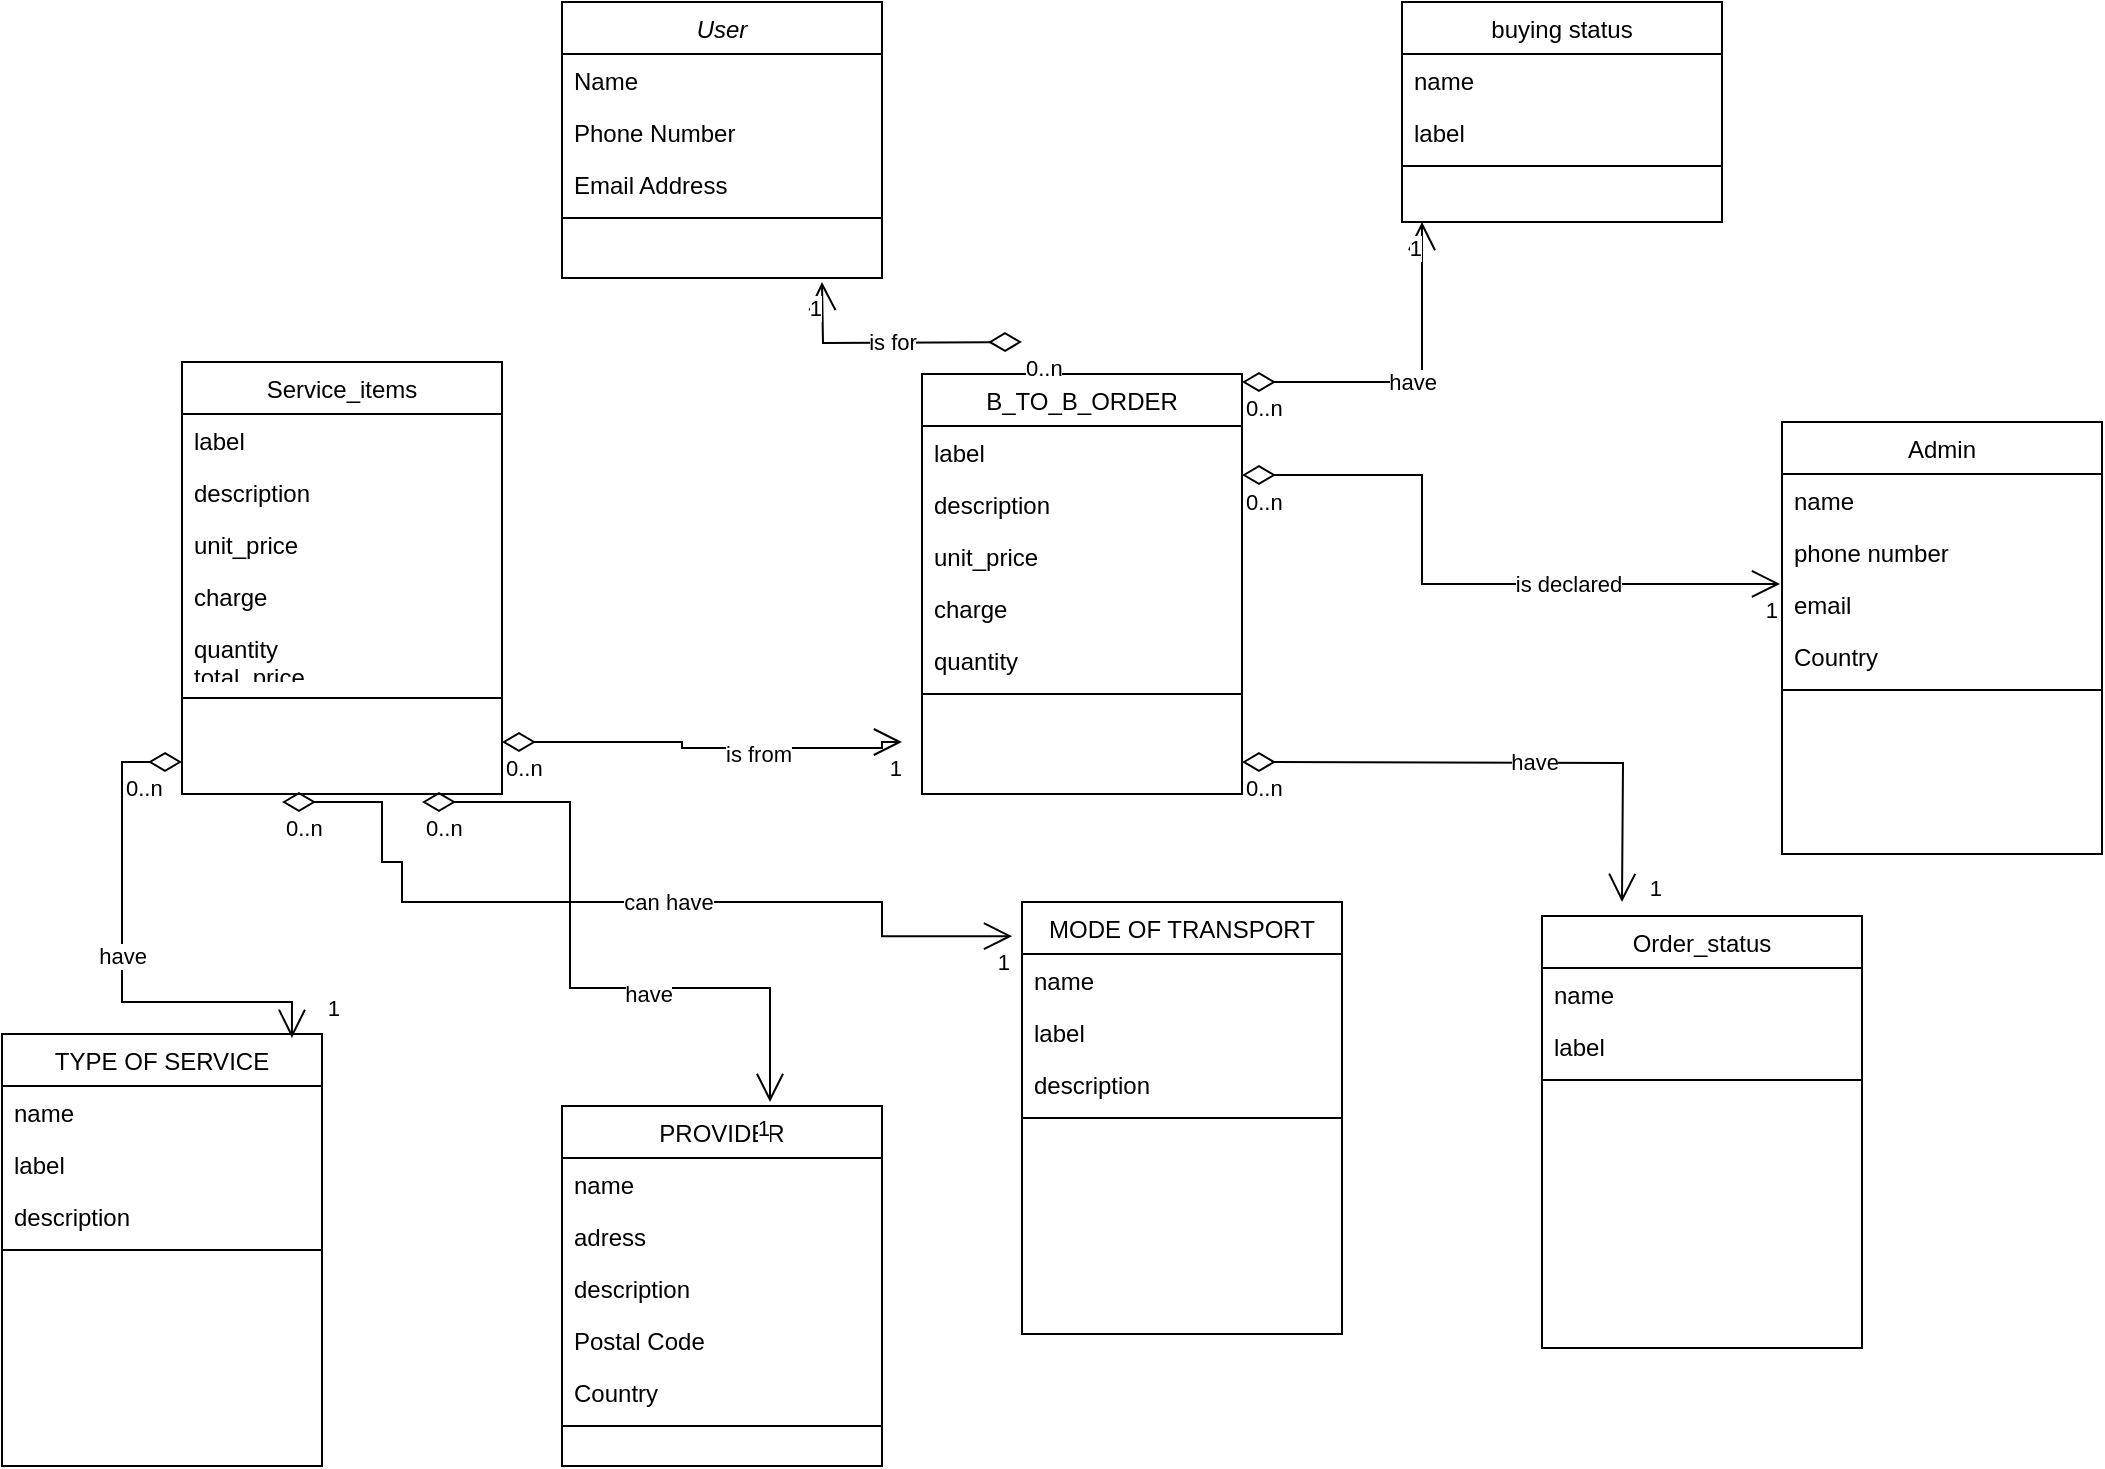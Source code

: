 <mxfile version="20.8.21" type="github">
  <diagram id="C5RBs43oDa-KdzZeNtuy" name="Page-1">
    <mxGraphModel dx="1362" dy="795" grid="1" gridSize="10" guides="1" tooltips="1" connect="1" arrows="1" fold="1" page="1" pageScale="1" pageWidth="827" pageHeight="1169" math="0" shadow="0">
      <root>
        <mxCell id="WIyWlLk6GJQsqaUBKTNV-0" />
        <mxCell id="WIyWlLk6GJQsqaUBKTNV-1" parent="WIyWlLk6GJQsqaUBKTNV-0" />
        <mxCell id="zkfFHV4jXpPFQw0GAbJ--0" value="User" style="swimlane;fontStyle=2;align=center;verticalAlign=top;childLayout=stackLayout;horizontal=1;startSize=26;horizontalStack=0;resizeParent=1;resizeLast=0;collapsible=1;marginBottom=0;rounded=0;shadow=0;strokeWidth=1;" parent="WIyWlLk6GJQsqaUBKTNV-1" vertex="1">
          <mxGeometry x="300" y="20" width="160" height="138" as="geometry">
            <mxRectangle x="230" y="140" width="160" height="26" as="alternateBounds" />
          </mxGeometry>
        </mxCell>
        <mxCell id="zkfFHV4jXpPFQw0GAbJ--1" value="Name" style="text;align=left;verticalAlign=top;spacingLeft=4;spacingRight=4;overflow=hidden;rotatable=0;points=[[0,0.5],[1,0.5]];portConstraint=eastwest;" parent="zkfFHV4jXpPFQw0GAbJ--0" vertex="1">
          <mxGeometry y="26" width="160" height="26" as="geometry" />
        </mxCell>
        <mxCell id="zkfFHV4jXpPFQw0GAbJ--2" value="Phone Number" style="text;align=left;verticalAlign=top;spacingLeft=4;spacingRight=4;overflow=hidden;rotatable=0;points=[[0,0.5],[1,0.5]];portConstraint=eastwest;rounded=0;shadow=0;html=0;" parent="zkfFHV4jXpPFQw0GAbJ--0" vertex="1">
          <mxGeometry y="52" width="160" height="26" as="geometry" />
        </mxCell>
        <mxCell id="zkfFHV4jXpPFQw0GAbJ--3" value="Email Address" style="text;align=left;verticalAlign=top;spacingLeft=4;spacingRight=4;overflow=hidden;rotatable=0;points=[[0,0.5],[1,0.5]];portConstraint=eastwest;rounded=0;shadow=0;html=0;" parent="zkfFHV4jXpPFQw0GAbJ--0" vertex="1">
          <mxGeometry y="78" width="160" height="26" as="geometry" />
        </mxCell>
        <mxCell id="zkfFHV4jXpPFQw0GAbJ--4" value="" style="line;html=1;strokeWidth=1;align=left;verticalAlign=middle;spacingTop=-1;spacingLeft=3;spacingRight=3;rotatable=0;labelPosition=right;points=[];portConstraint=eastwest;" parent="zkfFHV4jXpPFQw0GAbJ--0" vertex="1">
          <mxGeometry y="104" width="160" height="8" as="geometry" />
        </mxCell>
        <mxCell id="zkfFHV4jXpPFQw0GAbJ--17" value="Admin" style="swimlane;fontStyle=0;align=center;verticalAlign=top;childLayout=stackLayout;horizontal=1;startSize=26;horizontalStack=0;resizeParent=1;resizeLast=0;collapsible=1;marginBottom=0;rounded=0;shadow=0;strokeWidth=1;" parent="WIyWlLk6GJQsqaUBKTNV-1" vertex="1">
          <mxGeometry x="910" y="230" width="160" height="216" as="geometry">
            <mxRectangle x="550" y="140" width="160" height="26" as="alternateBounds" />
          </mxGeometry>
        </mxCell>
        <mxCell id="zkfFHV4jXpPFQw0GAbJ--18" value="name" style="text;align=left;verticalAlign=top;spacingLeft=4;spacingRight=4;overflow=hidden;rotatable=0;points=[[0,0.5],[1,0.5]];portConstraint=eastwest;" parent="zkfFHV4jXpPFQw0GAbJ--17" vertex="1">
          <mxGeometry y="26" width="160" height="26" as="geometry" />
        </mxCell>
        <mxCell id="zkfFHV4jXpPFQw0GAbJ--20" value="phone number" style="text;align=left;verticalAlign=top;spacingLeft=4;spacingRight=4;overflow=hidden;rotatable=0;points=[[0,0.5],[1,0.5]];portConstraint=eastwest;rounded=0;shadow=0;html=0;" parent="zkfFHV4jXpPFQw0GAbJ--17" vertex="1">
          <mxGeometry y="52" width="160" height="26" as="geometry" />
        </mxCell>
        <mxCell id="zkfFHV4jXpPFQw0GAbJ--21" value="email" style="text;align=left;verticalAlign=top;spacingLeft=4;spacingRight=4;overflow=hidden;rotatable=0;points=[[0,0.5],[1,0.5]];portConstraint=eastwest;rounded=0;shadow=0;html=0;" parent="zkfFHV4jXpPFQw0GAbJ--17" vertex="1">
          <mxGeometry y="78" width="160" height="26" as="geometry" />
        </mxCell>
        <mxCell id="zkfFHV4jXpPFQw0GAbJ--22" value="Country" style="text;align=left;verticalAlign=top;spacingLeft=4;spacingRight=4;overflow=hidden;rotatable=0;points=[[0,0.5],[1,0.5]];portConstraint=eastwest;rounded=0;shadow=0;html=0;" parent="zkfFHV4jXpPFQw0GAbJ--17" vertex="1">
          <mxGeometry y="104" width="160" height="26" as="geometry" />
        </mxCell>
        <mxCell id="zkfFHV4jXpPFQw0GAbJ--23" value="" style="line;html=1;strokeWidth=1;align=left;verticalAlign=middle;spacingTop=-1;spacingLeft=3;spacingRight=3;rotatable=0;labelPosition=right;points=[];portConstraint=eastwest;" parent="zkfFHV4jXpPFQw0GAbJ--17" vertex="1">
          <mxGeometry y="130" width="160" height="8" as="geometry" />
        </mxCell>
        <mxCell id="BHa6ijbspJ-kDr4jrbKN-0" value="PROVIDER" style="swimlane;fontStyle=0;align=center;verticalAlign=top;childLayout=stackLayout;horizontal=1;startSize=26;horizontalStack=0;resizeParent=1;resizeLast=0;collapsible=1;marginBottom=0;rounded=0;shadow=0;strokeWidth=1;" parent="WIyWlLk6GJQsqaUBKTNV-1" vertex="1">
          <mxGeometry x="300" y="572" width="160" height="180" as="geometry">
            <mxRectangle x="550" y="140" width="160" height="26" as="alternateBounds" />
          </mxGeometry>
        </mxCell>
        <mxCell id="BHa6ijbspJ-kDr4jrbKN-1" value="name" style="text;align=left;verticalAlign=top;spacingLeft=4;spacingRight=4;overflow=hidden;rotatable=0;points=[[0,0.5],[1,0.5]];portConstraint=eastwest;" parent="BHa6ijbspJ-kDr4jrbKN-0" vertex="1">
          <mxGeometry y="26" width="160" height="26" as="geometry" />
        </mxCell>
        <mxCell id="BHa6ijbspJ-kDr4jrbKN-2" value="adress" style="text;align=left;verticalAlign=top;spacingLeft=4;spacingRight=4;overflow=hidden;rotatable=0;points=[[0,0.5],[1,0.5]];portConstraint=eastwest;rounded=0;shadow=0;html=0;" parent="BHa6ijbspJ-kDr4jrbKN-0" vertex="1">
          <mxGeometry y="52" width="160" height="26" as="geometry" />
        </mxCell>
        <mxCell id="BHa6ijbspJ-kDr4jrbKN-3" value="description" style="text;align=left;verticalAlign=top;spacingLeft=4;spacingRight=4;overflow=hidden;rotatable=0;points=[[0,0.5],[1,0.5]];portConstraint=eastwest;rounded=0;shadow=0;html=0;" parent="BHa6ijbspJ-kDr4jrbKN-0" vertex="1">
          <mxGeometry y="78" width="160" height="26" as="geometry" />
        </mxCell>
        <mxCell id="BHa6ijbspJ-kDr4jrbKN-4" value="Postal Code" style="text;align=left;verticalAlign=top;spacingLeft=4;spacingRight=4;overflow=hidden;rotatable=0;points=[[0,0.5],[1,0.5]];portConstraint=eastwest;rounded=0;shadow=0;html=0;" parent="BHa6ijbspJ-kDr4jrbKN-0" vertex="1">
          <mxGeometry y="104" width="160" height="26" as="geometry" />
        </mxCell>
        <mxCell id="BHa6ijbspJ-kDr4jrbKN-5" value="Country" style="text;align=left;verticalAlign=top;spacingLeft=4;spacingRight=4;overflow=hidden;rotatable=0;points=[[0,0.5],[1,0.5]];portConstraint=eastwest;rounded=0;shadow=0;html=0;" parent="BHa6ijbspJ-kDr4jrbKN-0" vertex="1">
          <mxGeometry y="130" width="160" height="26" as="geometry" />
        </mxCell>
        <mxCell id="BHa6ijbspJ-kDr4jrbKN-6" value="" style="line;html=1;strokeWidth=1;align=left;verticalAlign=middle;spacingTop=-1;spacingLeft=3;spacingRight=3;rotatable=0;labelPosition=right;points=[];portConstraint=eastwest;" parent="BHa6ijbspJ-kDr4jrbKN-0" vertex="1">
          <mxGeometry y="156" width="160" height="8" as="geometry" />
        </mxCell>
        <mxCell id="BHa6ijbspJ-kDr4jrbKN-9" value="TYPE OF SERVICE" style="swimlane;fontStyle=0;align=center;verticalAlign=top;childLayout=stackLayout;horizontal=1;startSize=26;horizontalStack=0;resizeParent=1;resizeLast=0;collapsible=1;marginBottom=0;rounded=0;shadow=0;strokeWidth=1;" parent="WIyWlLk6GJQsqaUBKTNV-1" vertex="1">
          <mxGeometry x="20" y="536" width="160" height="216" as="geometry">
            <mxRectangle x="550" y="140" width="160" height="26" as="alternateBounds" />
          </mxGeometry>
        </mxCell>
        <mxCell id="BHa6ijbspJ-kDr4jrbKN-10" value="name" style="text;align=left;verticalAlign=top;spacingLeft=4;spacingRight=4;overflow=hidden;rotatable=0;points=[[0,0.5],[1,0.5]];portConstraint=eastwest;" parent="BHa6ijbspJ-kDr4jrbKN-9" vertex="1">
          <mxGeometry y="26" width="160" height="26" as="geometry" />
        </mxCell>
        <mxCell id="BHa6ijbspJ-kDr4jrbKN-11" value="label" style="text;align=left;verticalAlign=top;spacingLeft=4;spacingRight=4;overflow=hidden;rotatable=0;points=[[0,0.5],[1,0.5]];portConstraint=eastwest;rounded=0;shadow=0;html=0;" parent="BHa6ijbspJ-kDr4jrbKN-9" vertex="1">
          <mxGeometry y="52" width="160" height="26" as="geometry" />
        </mxCell>
        <mxCell id="BHa6ijbspJ-kDr4jrbKN-12" value="description" style="text;align=left;verticalAlign=top;spacingLeft=4;spacingRight=4;overflow=hidden;rotatable=0;points=[[0,0.5],[1,0.5]];portConstraint=eastwest;rounded=0;shadow=0;html=0;" parent="BHa6ijbspJ-kDr4jrbKN-9" vertex="1">
          <mxGeometry y="78" width="160" height="26" as="geometry" />
        </mxCell>
        <mxCell id="BHa6ijbspJ-kDr4jrbKN-15" value="" style="line;html=1;strokeWidth=1;align=left;verticalAlign=middle;spacingTop=-1;spacingLeft=3;spacingRight=3;rotatable=0;labelPosition=right;points=[];portConstraint=eastwest;" parent="BHa6ijbspJ-kDr4jrbKN-9" vertex="1">
          <mxGeometry y="104" width="160" height="8" as="geometry" />
        </mxCell>
        <mxCell id="BHa6ijbspJ-kDr4jrbKN-18" value="MODE OF TRANSPORT" style="swimlane;fontStyle=0;align=center;verticalAlign=top;childLayout=stackLayout;horizontal=1;startSize=26;horizontalStack=0;resizeParent=1;resizeLast=0;collapsible=1;marginBottom=0;rounded=0;shadow=0;strokeWidth=1;" parent="WIyWlLk6GJQsqaUBKTNV-1" vertex="1">
          <mxGeometry x="530" y="470" width="160" height="216" as="geometry">
            <mxRectangle x="550" y="140" width="160" height="26" as="alternateBounds" />
          </mxGeometry>
        </mxCell>
        <mxCell id="BHa6ijbspJ-kDr4jrbKN-19" value="name" style="text;align=left;verticalAlign=top;spacingLeft=4;spacingRight=4;overflow=hidden;rotatable=0;points=[[0,0.5],[1,0.5]];portConstraint=eastwest;" parent="BHa6ijbspJ-kDr4jrbKN-18" vertex="1">
          <mxGeometry y="26" width="160" height="26" as="geometry" />
        </mxCell>
        <mxCell id="BHa6ijbspJ-kDr4jrbKN-20" value="label" style="text;align=left;verticalAlign=top;spacingLeft=4;spacingRight=4;overflow=hidden;rotatable=0;points=[[0,0.5],[1,0.5]];portConstraint=eastwest;rounded=0;shadow=0;html=0;" parent="BHa6ijbspJ-kDr4jrbKN-18" vertex="1">
          <mxGeometry y="52" width="160" height="26" as="geometry" />
        </mxCell>
        <mxCell id="BHa6ijbspJ-kDr4jrbKN-21" value="description" style="text;align=left;verticalAlign=top;spacingLeft=4;spacingRight=4;overflow=hidden;rotatable=0;points=[[0,0.5],[1,0.5]];portConstraint=eastwest;rounded=0;shadow=0;html=0;" parent="BHa6ijbspJ-kDr4jrbKN-18" vertex="1">
          <mxGeometry y="78" width="160" height="26" as="geometry" />
        </mxCell>
        <mxCell id="BHa6ijbspJ-kDr4jrbKN-24" value="" style="line;html=1;strokeWidth=1;align=left;verticalAlign=middle;spacingTop=-1;spacingLeft=3;spacingRight=3;rotatable=0;labelPosition=right;points=[];portConstraint=eastwest;" parent="BHa6ijbspJ-kDr4jrbKN-18" vertex="1">
          <mxGeometry y="104" width="160" height="8" as="geometry" />
        </mxCell>
        <mxCell id="BHa6ijbspJ-kDr4jrbKN-27" value="B_TO_B_ORDER" style="swimlane;fontStyle=0;align=center;verticalAlign=top;childLayout=stackLayout;horizontal=1;startSize=26;horizontalStack=0;resizeParent=1;resizeLast=0;collapsible=1;marginBottom=0;rounded=0;shadow=0;strokeWidth=1;" parent="WIyWlLk6GJQsqaUBKTNV-1" vertex="1">
          <mxGeometry x="480" y="206" width="160" height="210" as="geometry">
            <mxRectangle x="550" y="140" width="160" height="26" as="alternateBounds" />
          </mxGeometry>
        </mxCell>
        <mxCell id="BHa6ijbspJ-kDr4jrbKN-37" value="label&#xa;&#xa;" style="text;align=left;verticalAlign=top;spacingLeft=4;spacingRight=4;overflow=hidden;rotatable=0;points=[[0,0.5],[1,0.5]];portConstraint=eastwest;rounded=0;shadow=0;html=0;" parent="BHa6ijbspJ-kDr4jrbKN-27" vertex="1">
          <mxGeometry y="26" width="160" height="26" as="geometry" />
        </mxCell>
        <mxCell id="BHa6ijbspJ-kDr4jrbKN-29" value="description" style="text;align=left;verticalAlign=top;spacingLeft=4;spacingRight=4;overflow=hidden;rotatable=0;points=[[0,0.5],[1,0.5]];portConstraint=eastwest;rounded=0;shadow=0;html=0;" parent="BHa6ijbspJ-kDr4jrbKN-27" vertex="1">
          <mxGeometry y="52" width="160" height="26" as="geometry" />
        </mxCell>
        <mxCell id="BHa6ijbspJ-kDr4jrbKN-28" value="unit_price" style="text;align=left;verticalAlign=top;spacingLeft=4;spacingRight=4;overflow=hidden;rotatable=0;points=[[0,0.5],[1,0.5]];portConstraint=eastwest;" parent="BHa6ijbspJ-kDr4jrbKN-27" vertex="1">
          <mxGeometry y="78" width="160" height="26" as="geometry" />
        </mxCell>
        <mxCell id="BHa6ijbspJ-kDr4jrbKN-30" value="charge" style="text;align=left;verticalAlign=top;spacingLeft=4;spacingRight=4;overflow=hidden;rotatable=0;points=[[0,0.5],[1,0.5]];portConstraint=eastwest;rounded=0;shadow=0;html=0;" parent="BHa6ijbspJ-kDr4jrbKN-27" vertex="1">
          <mxGeometry y="104" width="160" height="26" as="geometry" />
        </mxCell>
        <mxCell id="BHa6ijbspJ-kDr4jrbKN-32" value="quantity&#xa;" style="text;align=left;verticalAlign=top;spacingLeft=4;spacingRight=4;overflow=hidden;rotatable=0;points=[[0,0.5],[1,0.5]];portConstraint=eastwest;rounded=0;shadow=0;html=0;" parent="BHa6ijbspJ-kDr4jrbKN-27" vertex="1">
          <mxGeometry y="130" width="160" height="26" as="geometry" />
        </mxCell>
        <mxCell id="BHa6ijbspJ-kDr4jrbKN-33" value="" style="line;html=1;strokeWidth=1;align=left;verticalAlign=middle;spacingTop=-1;spacingLeft=3;spacingRight=3;rotatable=0;labelPosition=right;points=[];portConstraint=eastwest;" parent="BHa6ijbspJ-kDr4jrbKN-27" vertex="1">
          <mxGeometry y="156" width="160" height="8" as="geometry" />
        </mxCell>
        <mxCell id="gZH4bJ8rb1RvdgDwhEon-9" value="buying status" style="swimlane;fontStyle=0;align=center;verticalAlign=top;childLayout=stackLayout;horizontal=1;startSize=26;horizontalStack=0;resizeParent=1;resizeLast=0;collapsible=1;marginBottom=0;rounded=0;shadow=0;strokeWidth=1;" parent="WIyWlLk6GJQsqaUBKTNV-1" vertex="1">
          <mxGeometry x="720" y="20" width="160" height="110" as="geometry">
            <mxRectangle x="550" y="140" width="160" height="26" as="alternateBounds" />
          </mxGeometry>
        </mxCell>
        <mxCell id="gZH4bJ8rb1RvdgDwhEon-10" value="name" style="text;align=left;verticalAlign=top;spacingLeft=4;spacingRight=4;overflow=hidden;rotatable=0;points=[[0,0.5],[1,0.5]];portConstraint=eastwest;" parent="gZH4bJ8rb1RvdgDwhEon-9" vertex="1">
          <mxGeometry y="26" width="160" height="26" as="geometry" />
        </mxCell>
        <mxCell id="gZH4bJ8rb1RvdgDwhEon-12" value="label" style="text;align=left;verticalAlign=top;spacingLeft=4;spacingRight=4;overflow=hidden;rotatable=0;points=[[0,0.5],[1,0.5]];portConstraint=eastwest;rounded=0;shadow=0;html=0;" parent="gZH4bJ8rb1RvdgDwhEon-9" vertex="1">
          <mxGeometry y="52" width="160" height="26" as="geometry" />
        </mxCell>
        <mxCell id="gZH4bJ8rb1RvdgDwhEon-15" value="" style="line;html=1;strokeWidth=1;align=left;verticalAlign=middle;spacingTop=-1;spacingLeft=3;spacingRight=3;rotatable=0;labelPosition=right;points=[];portConstraint=eastwest;" parent="gZH4bJ8rb1RvdgDwhEon-9" vertex="1">
          <mxGeometry y="78" width="160" height="8" as="geometry" />
        </mxCell>
        <mxCell id="gZH4bJ8rb1RvdgDwhEon-16" value="Order_status" style="swimlane;fontStyle=0;align=center;verticalAlign=top;childLayout=stackLayout;horizontal=1;startSize=26;horizontalStack=0;resizeParent=1;resizeLast=0;collapsible=1;marginBottom=0;rounded=0;shadow=0;strokeWidth=1;" parent="WIyWlLk6GJQsqaUBKTNV-1" vertex="1">
          <mxGeometry x="790" y="477" width="160" height="216" as="geometry">
            <mxRectangle x="550" y="140" width="160" height="26" as="alternateBounds" />
          </mxGeometry>
        </mxCell>
        <mxCell id="gZH4bJ8rb1RvdgDwhEon-17" value="name" style="text;align=left;verticalAlign=top;spacingLeft=4;spacingRight=4;overflow=hidden;rotatable=0;points=[[0,0.5],[1,0.5]];portConstraint=eastwest;" parent="gZH4bJ8rb1RvdgDwhEon-16" vertex="1">
          <mxGeometry y="26" width="160" height="26" as="geometry" />
        </mxCell>
        <mxCell id="gZH4bJ8rb1RvdgDwhEon-18" value="label" style="text;align=left;verticalAlign=top;spacingLeft=4;spacingRight=4;overflow=hidden;rotatable=0;points=[[0,0.5],[1,0.5]];portConstraint=eastwest;rounded=0;shadow=0;html=0;" parent="gZH4bJ8rb1RvdgDwhEon-16" vertex="1">
          <mxGeometry y="52" width="160" height="26" as="geometry" />
        </mxCell>
        <mxCell id="gZH4bJ8rb1RvdgDwhEon-19" value="" style="line;html=1;strokeWidth=1;align=left;verticalAlign=middle;spacingTop=-1;spacingLeft=3;spacingRight=3;rotatable=0;labelPosition=right;points=[];portConstraint=eastwest;" parent="gZH4bJ8rb1RvdgDwhEon-16" vertex="1">
          <mxGeometry y="78" width="160" height="8" as="geometry" />
        </mxCell>
        <mxCell id="gZH4bJ8rb1RvdgDwhEon-21" value="is declared" style="endArrow=open;html=1;endSize=12;startArrow=diamondThin;startSize=14;startFill=0;edgeStyle=orthogonalEdgeStyle;rounded=0;entryX=-0.006;entryY=0.115;entryDx=0;entryDy=0;entryPerimeter=0;" parent="WIyWlLk6GJQsqaUBKTNV-1" target="zkfFHV4jXpPFQw0GAbJ--21" edge="1">
          <mxGeometry x="0.339" relative="1" as="geometry">
            <mxPoint x="640" y="256.5" as="sourcePoint" />
            <mxPoint x="800" y="256.5" as="targetPoint" />
            <Array as="points">
              <mxPoint x="730" y="257" />
            </Array>
            <mxPoint x="1" as="offset" />
          </mxGeometry>
        </mxCell>
        <mxCell id="gZH4bJ8rb1RvdgDwhEon-22" value="0..n" style="edgeLabel;resizable=0;html=1;align=left;verticalAlign=top;" parent="gZH4bJ8rb1RvdgDwhEon-21" connectable="0" vertex="1">
          <mxGeometry x="-1" relative="1" as="geometry" />
        </mxCell>
        <mxCell id="gZH4bJ8rb1RvdgDwhEon-23" value="1" style="edgeLabel;resizable=0;html=1;align=right;verticalAlign=top;" parent="gZH4bJ8rb1RvdgDwhEon-21" connectable="0" vertex="1">
          <mxGeometry x="1" relative="1" as="geometry" />
        </mxCell>
        <mxCell id="gZH4bJ8rb1RvdgDwhEon-24" value="have" style="endArrow=open;html=1;endSize=12;startArrow=diamondThin;startSize=14;startFill=0;edgeStyle=orthogonalEdgeStyle;rounded=0;" parent="WIyWlLk6GJQsqaUBKTNV-1" edge="1">
          <mxGeometry relative="1" as="geometry">
            <mxPoint x="640" y="210" as="sourcePoint" />
            <mxPoint x="730" y="130" as="targetPoint" />
            <Array as="points">
              <mxPoint x="730" y="210.5" />
            </Array>
          </mxGeometry>
        </mxCell>
        <mxCell id="gZH4bJ8rb1RvdgDwhEon-25" value="0..n" style="edgeLabel;resizable=0;html=1;align=left;verticalAlign=top;" parent="gZH4bJ8rb1RvdgDwhEon-24" connectable="0" vertex="1">
          <mxGeometry x="-1" relative="1" as="geometry" />
        </mxCell>
        <mxCell id="gZH4bJ8rb1RvdgDwhEon-26" value="1" style="edgeLabel;resizable=0;html=1;align=right;verticalAlign=top;" parent="gZH4bJ8rb1RvdgDwhEon-24" connectable="0" vertex="1">
          <mxGeometry x="1" relative="1" as="geometry" />
        </mxCell>
        <mxCell id="gZH4bJ8rb1RvdgDwhEon-27" value="Service_items" style="swimlane;fontStyle=0;align=center;verticalAlign=top;childLayout=stackLayout;horizontal=1;startSize=26;horizontalStack=0;resizeParent=1;resizeLast=0;collapsible=1;marginBottom=0;rounded=0;shadow=0;strokeWidth=1;" parent="WIyWlLk6GJQsqaUBKTNV-1" vertex="1">
          <mxGeometry x="110" y="200" width="160" height="216" as="geometry">
            <mxRectangle x="550" y="140" width="160" height="26" as="alternateBounds" />
          </mxGeometry>
        </mxCell>
        <mxCell id="gZH4bJ8rb1RvdgDwhEon-28" value="label" style="text;align=left;verticalAlign=top;spacingLeft=4;spacingRight=4;overflow=hidden;rotatable=0;points=[[0,0.5],[1,0.5]];portConstraint=eastwest;" parent="gZH4bJ8rb1RvdgDwhEon-27" vertex="1">
          <mxGeometry y="26" width="160" height="26" as="geometry" />
        </mxCell>
        <mxCell id="gZH4bJ8rb1RvdgDwhEon-29" value="description" style="text;align=left;verticalAlign=top;spacingLeft=4;spacingRight=4;overflow=hidden;rotatable=0;points=[[0,0.5],[1,0.5]];portConstraint=eastwest;rounded=0;shadow=0;html=0;" parent="gZH4bJ8rb1RvdgDwhEon-27" vertex="1">
          <mxGeometry y="52" width="160" height="26" as="geometry" />
        </mxCell>
        <mxCell id="gZH4bJ8rb1RvdgDwhEon-30" value="unit_price" style="text;align=left;verticalAlign=top;spacingLeft=4;spacingRight=4;overflow=hidden;rotatable=0;points=[[0,0.5],[1,0.5]];portConstraint=eastwest;rounded=0;shadow=0;html=0;" parent="gZH4bJ8rb1RvdgDwhEon-27" vertex="1">
          <mxGeometry y="78" width="160" height="26" as="geometry" />
        </mxCell>
        <mxCell id="gZH4bJ8rb1RvdgDwhEon-31" value="charge" style="text;align=left;verticalAlign=top;spacingLeft=4;spacingRight=4;overflow=hidden;rotatable=0;points=[[0,0.5],[1,0.5]];portConstraint=eastwest;rounded=0;shadow=0;html=0;" parent="gZH4bJ8rb1RvdgDwhEon-27" vertex="1">
          <mxGeometry y="104" width="160" height="26" as="geometry" />
        </mxCell>
        <mxCell id="gZH4bJ8rb1RvdgDwhEon-32" value="quantity&#xa;total_price&#xa;" style="text;align=left;verticalAlign=top;spacingLeft=4;spacingRight=4;overflow=hidden;rotatable=0;points=[[0,0.5],[1,0.5]];portConstraint=eastwest;rounded=0;shadow=0;html=0;" parent="gZH4bJ8rb1RvdgDwhEon-27" vertex="1">
          <mxGeometry y="130" width="160" height="26" as="geometry" />
        </mxCell>
        <mxCell id="gZH4bJ8rb1RvdgDwhEon-33" value="" style="line;html=1;strokeWidth=1;align=left;verticalAlign=middle;spacingTop=-1;spacingLeft=3;spacingRight=3;rotatable=0;labelPosition=right;points=[];portConstraint=eastwest;" parent="gZH4bJ8rb1RvdgDwhEon-27" vertex="1">
          <mxGeometry y="156" width="160" height="24" as="geometry" />
        </mxCell>
        <mxCell id="gZH4bJ8rb1RvdgDwhEon-34" value="is from" style="endArrow=open;html=1;endSize=12;startArrow=diamondThin;startSize=14;startFill=0;edgeStyle=orthogonalEdgeStyle;rounded=0;" parent="WIyWlLk6GJQsqaUBKTNV-1" edge="1">
          <mxGeometry x="0.272" y="-3" relative="1" as="geometry">
            <mxPoint x="270" y="390" as="sourcePoint" />
            <mxPoint x="470" y="390" as="targetPoint" />
            <Array as="points">
              <mxPoint x="360" y="390" />
              <mxPoint x="360" y="393" />
              <mxPoint x="460" y="393" />
              <mxPoint x="460" y="390" />
            </Array>
            <mxPoint as="offset" />
          </mxGeometry>
        </mxCell>
        <mxCell id="gZH4bJ8rb1RvdgDwhEon-35" value="0..n" style="edgeLabel;resizable=0;html=1;align=left;verticalAlign=top;" parent="gZH4bJ8rb1RvdgDwhEon-34" connectable="0" vertex="1">
          <mxGeometry x="-1" relative="1" as="geometry" />
        </mxCell>
        <mxCell id="gZH4bJ8rb1RvdgDwhEon-36" value="1" style="edgeLabel;resizable=0;html=1;align=right;verticalAlign=top;" parent="gZH4bJ8rb1RvdgDwhEon-34" connectable="0" vertex="1">
          <mxGeometry x="1" relative="1" as="geometry" />
        </mxCell>
        <mxCell id="t-RMhVJ23XkCPRnUpvXw-0" value="is for" style="endArrow=open;html=1;endSize=12;startArrow=diamondThin;startSize=14;startFill=0;edgeStyle=orthogonalEdgeStyle;rounded=0;" parent="WIyWlLk6GJQsqaUBKTNV-1" edge="1">
          <mxGeometry relative="1" as="geometry">
            <mxPoint x="530" y="190" as="sourcePoint" />
            <mxPoint x="430" y="160" as="targetPoint" />
          </mxGeometry>
        </mxCell>
        <mxCell id="t-RMhVJ23XkCPRnUpvXw-1" value="0..n" style="edgeLabel;resizable=0;html=1;align=left;verticalAlign=top;" parent="t-RMhVJ23XkCPRnUpvXw-0" connectable="0" vertex="1">
          <mxGeometry x="-1" relative="1" as="geometry" />
        </mxCell>
        <mxCell id="t-RMhVJ23XkCPRnUpvXw-2" value="1" style="edgeLabel;resizable=0;html=1;align=right;verticalAlign=top;" parent="t-RMhVJ23XkCPRnUpvXw-0" connectable="0" vertex="1">
          <mxGeometry x="1" relative="1" as="geometry" />
        </mxCell>
        <mxCell id="t-RMhVJ23XkCPRnUpvXw-3" value="can have" style="endArrow=open;html=1;endSize=12;startArrow=diamondThin;startSize=14;startFill=0;edgeStyle=orthogonalEdgeStyle;rounded=0;entryX=-0.031;entryY=0.079;entryDx=0;entryDy=0;entryPerimeter=0;" parent="WIyWlLk6GJQsqaUBKTNV-1" target="BHa6ijbspJ-kDr4jrbKN-18" edge="1">
          <mxGeometry x="0.125" relative="1" as="geometry">
            <mxPoint x="160" y="420" as="sourcePoint" />
            <mxPoint x="360" y="480" as="targetPoint" />
            <Array as="points">
              <mxPoint x="210" y="420" />
              <mxPoint x="210" y="450" />
              <mxPoint x="220" y="450" />
              <mxPoint x="220" y="470" />
              <mxPoint x="460" y="470" />
              <mxPoint x="460" y="487" />
            </Array>
            <mxPoint as="offset" />
          </mxGeometry>
        </mxCell>
        <mxCell id="t-RMhVJ23XkCPRnUpvXw-4" value="0..n" style="edgeLabel;resizable=0;html=1;align=left;verticalAlign=top;" parent="t-RMhVJ23XkCPRnUpvXw-3" connectable="0" vertex="1">
          <mxGeometry x="-1" relative="1" as="geometry" />
        </mxCell>
        <mxCell id="t-RMhVJ23XkCPRnUpvXw-5" value="1" style="edgeLabel;resizable=0;html=1;align=right;verticalAlign=top;" parent="t-RMhVJ23XkCPRnUpvXw-3" connectable="0" vertex="1">
          <mxGeometry x="1" relative="1" as="geometry" />
        </mxCell>
        <mxCell id="t-RMhVJ23XkCPRnUpvXw-6" value="have" style="endArrow=open;html=1;endSize=12;startArrow=diamondThin;startSize=14;startFill=0;edgeStyle=orthogonalEdgeStyle;rounded=0;" parent="WIyWlLk6GJQsqaUBKTNV-1" edge="1">
          <mxGeometry x="0.272" y="-3" relative="1" as="geometry">
            <mxPoint x="230" y="420" as="sourcePoint" />
            <mxPoint x="404" y="570" as="targetPoint" />
            <Array as="points">
              <mxPoint x="304" y="510" />
              <mxPoint x="304" y="513" />
              <mxPoint x="404" y="513" />
              <mxPoint x="404" y="510" />
            </Array>
            <mxPoint as="offset" />
          </mxGeometry>
        </mxCell>
        <mxCell id="t-RMhVJ23XkCPRnUpvXw-7" value="0..n" style="edgeLabel;resizable=0;html=1;align=left;verticalAlign=top;" parent="t-RMhVJ23XkCPRnUpvXw-6" connectable="0" vertex="1">
          <mxGeometry x="-1" relative="1" as="geometry" />
        </mxCell>
        <mxCell id="t-RMhVJ23XkCPRnUpvXw-8" value="1" style="edgeLabel;resizable=0;html=1;align=right;verticalAlign=top;" parent="t-RMhVJ23XkCPRnUpvXw-6" connectable="0" vertex="1">
          <mxGeometry x="1" relative="1" as="geometry" />
        </mxCell>
        <mxCell id="t-RMhVJ23XkCPRnUpvXw-9" value="have" style="endArrow=open;html=1;endSize=12;startArrow=diamondThin;startSize=14;startFill=0;edgeStyle=orthogonalEdgeStyle;rounded=0;entryX=0.906;entryY=0.009;entryDx=0;entryDy=0;entryPerimeter=0;" parent="WIyWlLk6GJQsqaUBKTNV-1" target="BHa6ijbspJ-kDr4jrbKN-9" edge="1">
          <mxGeometry relative="1" as="geometry">
            <mxPoint x="110" y="400" as="sourcePoint" />
            <mxPoint x="230" y="580" as="targetPoint" />
            <Array as="points">
              <mxPoint x="80" y="400" />
              <mxPoint x="80" y="520" />
              <mxPoint x="165" y="520" />
            </Array>
          </mxGeometry>
        </mxCell>
        <mxCell id="t-RMhVJ23XkCPRnUpvXw-10" value="0..n" style="edgeLabel;resizable=0;html=1;align=left;verticalAlign=top;" parent="t-RMhVJ23XkCPRnUpvXw-9" connectable="0" vertex="1">
          <mxGeometry x="-1" relative="1" as="geometry">
            <mxPoint x="-30" as="offset" />
          </mxGeometry>
        </mxCell>
        <mxCell id="t-RMhVJ23XkCPRnUpvXw-11" value="1" style="edgeLabel;resizable=0;html=1;align=right;verticalAlign=top;" parent="t-RMhVJ23XkCPRnUpvXw-9" connectable="0" vertex="1">
          <mxGeometry x="1" relative="1" as="geometry">
            <mxPoint x="25" y="-28" as="offset" />
          </mxGeometry>
        </mxCell>
        <mxCell id="t-RMhVJ23XkCPRnUpvXw-12" value="have" style="endArrow=open;html=1;endSize=12;startArrow=diamondThin;startSize=14;startFill=0;edgeStyle=orthogonalEdgeStyle;rounded=0;" parent="WIyWlLk6GJQsqaUBKTNV-1" edge="1">
          <mxGeometry x="0.125" relative="1" as="geometry">
            <mxPoint x="640" y="400" as="sourcePoint" />
            <mxPoint x="830" y="470" as="targetPoint" />
            <mxPoint as="offset" />
          </mxGeometry>
        </mxCell>
        <mxCell id="t-RMhVJ23XkCPRnUpvXw-13" value="0..n" style="edgeLabel;resizable=0;html=1;align=left;verticalAlign=top;" parent="t-RMhVJ23XkCPRnUpvXw-12" connectable="0" vertex="1">
          <mxGeometry x="-1" relative="1" as="geometry" />
        </mxCell>
        <mxCell id="t-RMhVJ23XkCPRnUpvXw-14" value="1" style="edgeLabel;resizable=0;html=1;align=right;verticalAlign=top;" parent="t-RMhVJ23XkCPRnUpvXw-12" connectable="0" vertex="1">
          <mxGeometry x="1" relative="1" as="geometry">
            <mxPoint x="20" y="-20" as="offset" />
          </mxGeometry>
        </mxCell>
      </root>
    </mxGraphModel>
  </diagram>
</mxfile>
